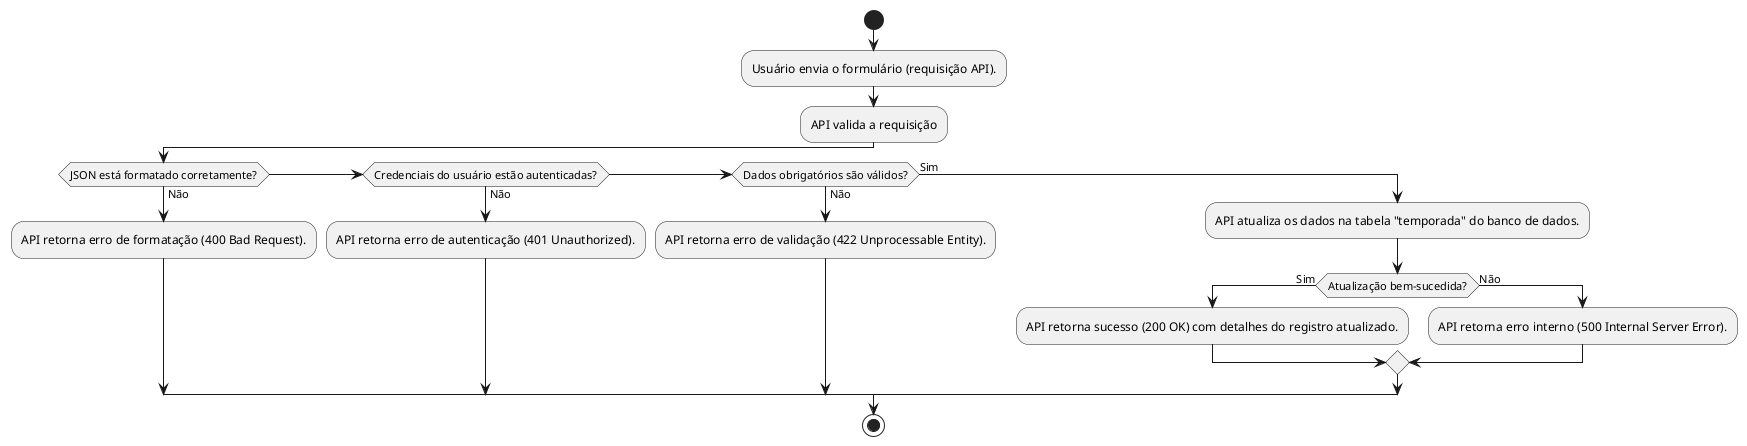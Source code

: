 @startuml
start
:Usuário envia o formulário (requisição API).;
:API valida a requisição;
if (JSON está formatado corretamente?) then (Não)
    :API retorna erro de formatação (400 Bad Request).;
elseif (Credenciais do usuário estão autenticadas?) then (Não)
    :API retorna erro de autenticação (401 Unauthorized).;
elseif (Dados obrigatórios são válidos?) then (Não)
    :API retorna erro de validação (422 Unprocessable Entity).;
else (Sim)
    :API atualiza os dados na tabela "temporada" do banco de dados.;
    if (Atualização bem-sucedida?) then (Sim)
        :API retorna sucesso (200 OK) com detalhes do registro atualizado.;
    else (Não)
        :API retorna erro interno (500 Internal Server Error).;
    endif
endif
stop
@enduml

